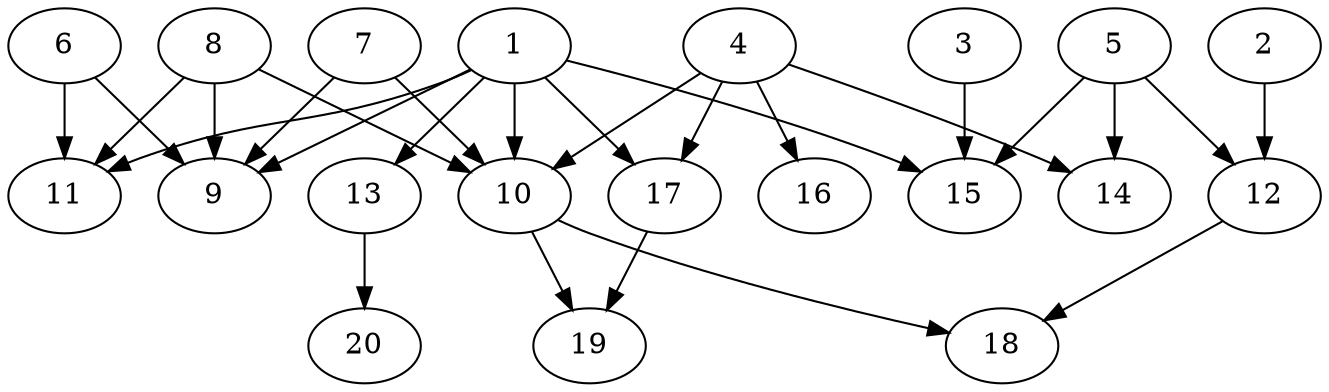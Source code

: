 // DAG (tier=2-normal, mode=compute, n=20, ccr=0.363, fat=0.690, density=0.442, regular=0.537, jump=0.119, mindata=524288, maxdata=8388608)
// DAG automatically generated by daggen at Sun Aug 24 16:33:33 2025
// /home/ermia/Project/Environments/daggen/bin/daggen --dot --ccr 0.363 --fat 0.690 --regular 0.537 --density 0.442 --jump 0.119 --mindata 524288 --maxdata 8388608 -n 20 
digraph G {
  1 [size="191204915707667021824", alpha="0.17", expect_size="95602457853833510912"]
  1 -> 9 [size ="265515180228608"]
  1 -> 10 [size ="265515180228608"]
  1 -> 11 [size ="265515180228608"]
  1 -> 13 [size ="265515180228608"]
  1 -> 15 [size ="265515180228608"]
  1 -> 17 [size ="265515180228608"]
  2 [size="489752978847093120", alpha="0.01", expect_size="244876489423546560"]
  2 -> 12 [size ="275326202544128"]
  3 [size="1024604678383846016", alpha="0.01", expect_size="512302339191923008"]
  3 -> 15 [size ="398918709936128"]
  4 [size="789083675485739264", alpha="0.10", expect_size="394541837742869632"]
  4 -> 10 [size ="414218801119232"]
  4 -> 14 [size ="414218801119232"]
  4 -> 16 [size ="414218801119232"]
  4 -> 17 [size ="414218801119232"]
  5 [size="3816589308049472", alpha="0.06", expect_size="1908294654024736"]
  5 -> 12 [size ="149883696709632"]
  5 -> 14 [size ="149883696709632"]
  5 -> 15 [size ="149883696709632"]
  6 [size="1431976157569138", alpha="0.12", expect_size="715988078784569"]
  6 -> 9 [size ="54846807867392"]
  6 -> 11 [size ="54846807867392"]
  7 [size="2517108785250293", alpha="0.15", expect_size="1258554392625146"]
  7 -> 9 [size ="214948382769152"]
  7 -> 10 [size ="214948382769152"]
  8 [size="169397890929178016", alpha="0.09", expect_size="84698945464589008"]
  8 -> 9 [size ="373199942451200"]
  8 -> 10 [size ="373199942451200"]
  8 -> 11 [size ="373199942451200"]
  9 [size="576994278509641728", alpha="0.14", expect_size="288497139254820864"]
  10 [size="335389472067682304000", alpha="0.13", expect_size="167694736033841152000"]
  10 -> 18 [size ="386179845324800"]
  10 -> 19 [size ="386179845324800"]
  11 [size="246486221985738129408", alpha="0.12", expect_size="123243110992869064704"]
  12 [size="307435351483040661504", alpha="0.06", expect_size="153717675741520330752"]
  12 -> 18 [size ="364411877326848"]
  13 [size="72925658468057088000", alpha="0.15", expect_size="36462829234028544000"]
  13 -> 20 [size ="139640124211200"]
  14 [size="590872112866025344", alpha="0.04", expect_size="295436056433012672"]
  15 [size="541346563286259204096", alpha="0.15", expect_size="270673281643129602048"]
  16 [size="110556614334739382272", alpha="0.12", expect_size="55278307167369691136"]
  17 [size="19691130039032052", alpha="0.15", expect_size="9845565019516026"]
  17 -> 19 [size ="498653252812800"]
  18 [size="64594959066519224", alpha="0.03", expect_size="32297479533259612"]
  19 [size="806653795340319", alpha="0.01", expect_size="403326897670159"]
  20 [size="131667619004415936", alpha="0.15", expect_size="65833809502207968"]
}